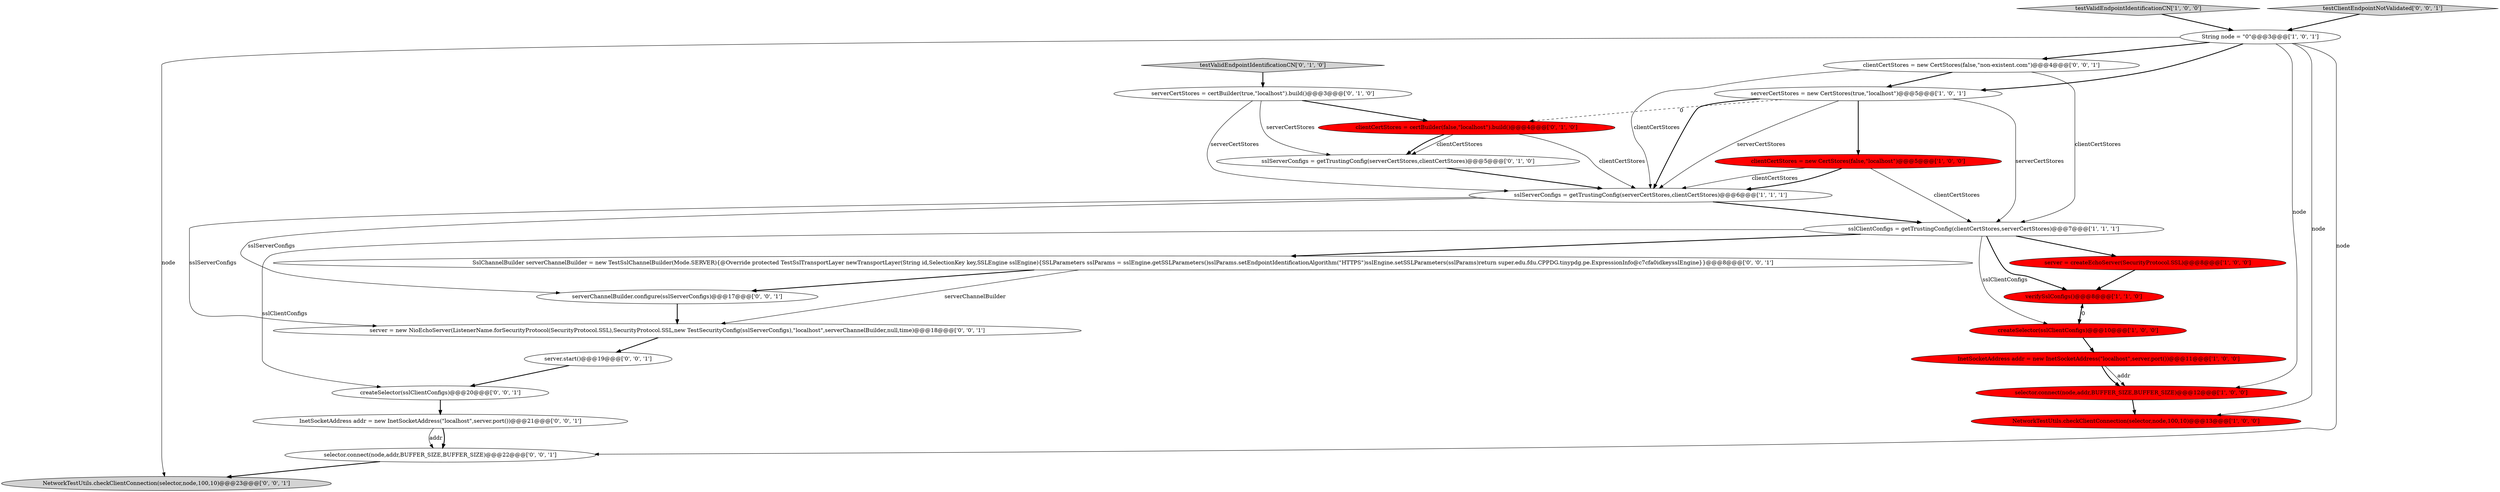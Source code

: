 digraph {
6 [style = filled, label = "String node = \"0\"@@@3@@@['1', '0', '1']", fillcolor = white, shape = ellipse image = "AAA0AAABBB1BBB"];
4 [style = filled, label = "clientCertStores = new CertStores(false,\"localhost\")@@@5@@@['1', '0', '0']", fillcolor = red, shape = ellipse image = "AAA1AAABBB1BBB"];
7 [style = filled, label = "selector.connect(node,addr,BUFFER_SIZE,BUFFER_SIZE)@@@12@@@['1', '0', '0']", fillcolor = red, shape = ellipse image = "AAA1AAABBB1BBB"];
18 [style = filled, label = "NetworkTestUtils.checkClientConnection(selector,node,100,10)@@@23@@@['0', '0', '1']", fillcolor = lightgray, shape = ellipse image = "AAA0AAABBB3BBB"];
10 [style = filled, label = "verifySslConfigs()@@@8@@@['1', '1', '0']", fillcolor = red, shape = ellipse image = "AAA1AAABBB1BBB"];
3 [style = filled, label = "testValidEndpointIdentificationCN['1', '0', '0']", fillcolor = lightgray, shape = diamond image = "AAA0AAABBB1BBB"];
2 [style = filled, label = "sslServerConfigs = getTrustingConfig(serverCertStores,clientCertStores)@@@6@@@['1', '1', '1']", fillcolor = white, shape = ellipse image = "AAA0AAABBB1BBB"];
21 [style = filled, label = "selector.connect(node,addr,BUFFER_SIZE,BUFFER_SIZE)@@@22@@@['0', '0', '1']", fillcolor = white, shape = ellipse image = "AAA0AAABBB3BBB"];
20 [style = filled, label = "SslChannelBuilder serverChannelBuilder = new TestSslChannelBuilder(Mode.SERVER){@Override protected TestSslTransportLayer newTransportLayer(String id,SelectionKey key,SSLEngine sslEngine){SSLParameters sslParams = sslEngine.getSSLParameters()sslParams.setEndpointIdentificationAlgorithm(\"HTTPS\")sslEngine.setSSLParameters(sslParams)return super.edu.fdu.CPPDG.tinypdg.pe.ExpressionInfo@c7cfa0idkeysslEngine}}@@@8@@@['0', '0', '1']", fillcolor = white, shape = ellipse image = "AAA0AAABBB3BBB"];
24 [style = filled, label = "server.start()@@@19@@@['0', '0', '1']", fillcolor = white, shape = ellipse image = "AAA0AAABBB3BBB"];
15 [style = filled, label = "testValidEndpointIdentificationCN['0', '1', '0']", fillcolor = lightgray, shape = diamond image = "AAA0AAABBB2BBB"];
8 [style = filled, label = "createSelector(sslClientConfigs)@@@10@@@['1', '0', '0']", fillcolor = red, shape = ellipse image = "AAA1AAABBB1BBB"];
13 [style = filled, label = "serverCertStores = certBuilder(true,\"localhost\").build()@@@3@@@['0', '1', '0']", fillcolor = white, shape = ellipse image = "AAA0AAABBB2BBB"];
14 [style = filled, label = "clientCertStores = certBuilder(false,\"localhost\").build()@@@4@@@['0', '1', '0']", fillcolor = red, shape = ellipse image = "AAA1AAABBB2BBB"];
16 [style = filled, label = "testClientEndpointNotValidated['0', '0', '1']", fillcolor = lightgray, shape = diamond image = "AAA0AAABBB3BBB"];
5 [style = filled, label = "sslClientConfigs = getTrustingConfig(clientCertStores,serverCertStores)@@@7@@@['1', '1', '1']", fillcolor = white, shape = ellipse image = "AAA0AAABBB1BBB"];
25 [style = filled, label = "server = new NioEchoServer(ListenerName.forSecurityProtocol(SecurityProtocol.SSL),SecurityProtocol.SSL,new TestSecurityConfig(sslServerConfigs),\"localhost\",serverChannelBuilder,null,time)@@@18@@@['0', '0', '1']", fillcolor = white, shape = ellipse image = "AAA0AAABBB3BBB"];
22 [style = filled, label = "InetSocketAddress addr = new InetSocketAddress(\"localhost\",server.port())@@@21@@@['0', '0', '1']", fillcolor = white, shape = ellipse image = "AAA0AAABBB3BBB"];
17 [style = filled, label = "serverChannelBuilder.configure(sslServerConfigs)@@@17@@@['0', '0', '1']", fillcolor = white, shape = ellipse image = "AAA0AAABBB3BBB"];
0 [style = filled, label = "NetworkTestUtils.checkClientConnection(selector,node,100,10)@@@13@@@['1', '0', '0']", fillcolor = red, shape = ellipse image = "AAA1AAABBB1BBB"];
9 [style = filled, label = "server = createEchoServer(SecurityProtocol.SSL)@@@8@@@['1', '0', '0']", fillcolor = red, shape = ellipse image = "AAA1AAABBB1BBB"];
11 [style = filled, label = "serverCertStores = new CertStores(true,\"localhost\")@@@5@@@['1', '0', '1']", fillcolor = white, shape = ellipse image = "AAA0AAABBB1BBB"];
23 [style = filled, label = "clientCertStores = new CertStores(false,\"non-existent.com\")@@@4@@@['0', '0', '1']", fillcolor = white, shape = ellipse image = "AAA0AAABBB3BBB"];
1 [style = filled, label = "InetSocketAddress addr = new InetSocketAddress(\"localhost\",server.port())@@@11@@@['1', '0', '0']", fillcolor = red, shape = ellipse image = "AAA1AAABBB1BBB"];
12 [style = filled, label = "sslServerConfigs = getTrustingConfig(serverCertStores,clientCertStores)@@@5@@@['0', '1', '0']", fillcolor = white, shape = ellipse image = "AAA0AAABBB2BBB"];
19 [style = filled, label = "createSelector(sslClientConfigs)@@@20@@@['0', '0', '1']", fillcolor = white, shape = ellipse image = "AAA0AAABBB3BBB"];
5->19 [style = solid, label="sslClientConfigs"];
5->10 [style = bold, label=""];
17->25 [style = bold, label=""];
14->12 [style = solid, label="clientCertStores"];
14->2 [style = solid, label="clientCertStores"];
15->13 [style = bold, label=""];
20->17 [style = bold, label=""];
24->19 [style = bold, label=""];
8->10 [style = dashed, label="0"];
5->9 [style = bold, label=""];
5->20 [style = bold, label=""];
6->23 [style = bold, label=""];
16->6 [style = bold, label=""];
6->7 [style = solid, label="node"];
11->4 [style = bold, label=""];
22->21 [style = bold, label=""];
23->2 [style = solid, label="clientCertStores"];
3->6 [style = bold, label=""];
5->8 [style = solid, label="sslClientConfigs"];
7->0 [style = bold, label=""];
4->2 [style = bold, label=""];
9->10 [style = bold, label=""];
1->7 [style = bold, label=""];
4->2 [style = solid, label="clientCertStores"];
1->7 [style = solid, label="addr"];
11->2 [style = bold, label=""];
21->18 [style = bold, label=""];
6->21 [style = solid, label="node"];
8->1 [style = bold, label=""];
2->17 [style = solid, label="sslServerConfigs"];
25->24 [style = bold, label=""];
12->2 [style = bold, label=""];
11->2 [style = solid, label="serverCertStores"];
22->21 [style = solid, label="addr"];
13->12 [style = solid, label="serverCertStores"];
10->8 [style = bold, label=""];
23->5 [style = solid, label="clientCertStores"];
2->25 [style = solid, label="sslServerConfigs"];
20->25 [style = solid, label="serverChannelBuilder"];
11->14 [style = dashed, label="0"];
6->11 [style = bold, label=""];
14->12 [style = bold, label=""];
6->18 [style = solid, label="node"];
11->5 [style = solid, label="serverCertStores"];
4->5 [style = solid, label="clientCertStores"];
13->2 [style = solid, label="serverCertStores"];
6->0 [style = solid, label="node"];
23->11 [style = bold, label=""];
19->22 [style = bold, label=""];
13->14 [style = bold, label=""];
2->5 [style = bold, label=""];
}
